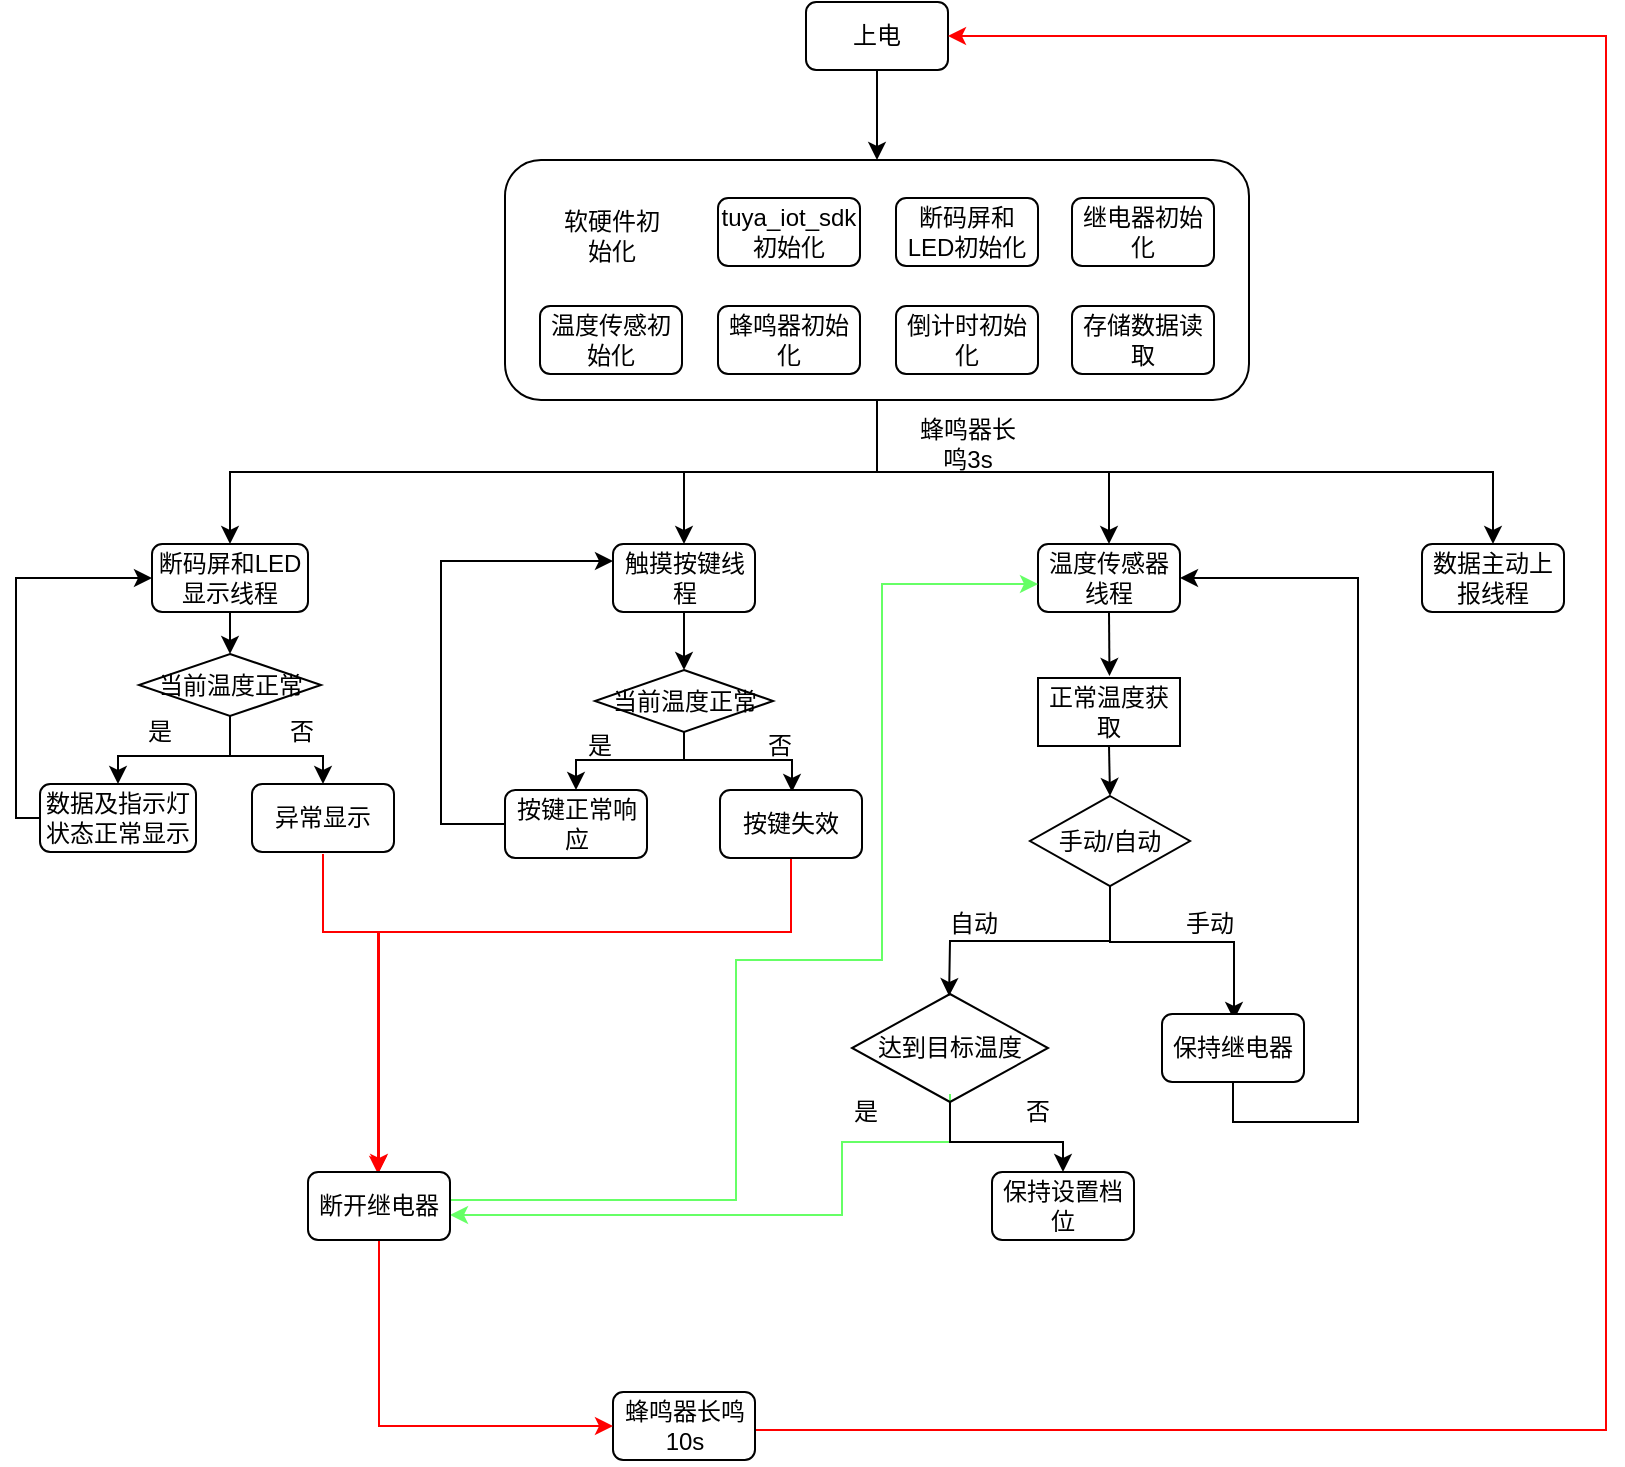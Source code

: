 <mxfile version="16.1.0" type="github">
  <diagram id="3BnJx1z64_xSoNDAaUZk" name="Page-1">
    <mxGraphModel dx="1497" dy="802" grid="0" gridSize="10" guides="1" tooltips="1" connect="1" arrows="1" fold="1" page="1" pageScale="1" pageWidth="827" pageHeight="1169" math="0" shadow="0">
      <root>
        <mxCell id="0" />
        <mxCell id="1" parent="0" />
        <mxCell id="YotC0mz9Mo86BZKjXIZa-32" style="edgeStyle=orthogonalEdgeStyle;rounded=0;orthogonalLoop=1;jettySize=auto;html=1;exitX=0.5;exitY=1;exitDx=0;exitDy=0;entryX=0.5;entryY=0;entryDx=0;entryDy=0;" edge="1" parent="1" source="YotC0mz9Mo86BZKjXIZa-1" target="YotC0mz9Mo86BZKjXIZa-31">
          <mxGeometry relative="1" as="geometry" />
        </mxCell>
        <mxCell id="YotC0mz9Mo86BZKjXIZa-1" value="上电" style="rounded=1;whiteSpace=wrap;html=1;" vertex="1" parent="1">
          <mxGeometry x="409" y="85" width="71" height="34" as="geometry" />
        </mxCell>
        <mxCell id="YotC0mz9Mo86BZKjXIZa-2" value="存储数据读取" style="rounded=1;whiteSpace=wrap;html=1;" vertex="1" parent="1">
          <mxGeometry x="542" y="237" width="71" height="34" as="geometry" />
        </mxCell>
        <mxCell id="YotC0mz9Mo86BZKjXIZa-3" value="继电器初始化" style="rounded=1;whiteSpace=wrap;html=1;" vertex="1" parent="1">
          <mxGeometry x="542" y="183" width="71" height="34" as="geometry" />
        </mxCell>
        <mxCell id="YotC0mz9Mo86BZKjXIZa-4" value="断码屏和LED初始化" style="rounded=1;whiteSpace=wrap;html=1;" vertex="1" parent="1">
          <mxGeometry x="454" y="183" width="71" height="34" as="geometry" />
        </mxCell>
        <mxCell id="YotC0mz9Mo86BZKjXIZa-5" value="温度传感初始化" style="rounded=1;whiteSpace=wrap;html=1;" vertex="1" parent="1">
          <mxGeometry x="276" y="237" width="71" height="34" as="geometry" />
        </mxCell>
        <mxCell id="YotC0mz9Mo86BZKjXIZa-6" value="蜂鸣器初始化" style="rounded=1;whiteSpace=wrap;html=1;" vertex="1" parent="1">
          <mxGeometry x="365" y="237" width="71" height="34" as="geometry" />
        </mxCell>
        <mxCell id="YotC0mz9Mo86BZKjXIZa-7" value="倒计时初始化" style="rounded=1;whiteSpace=wrap;html=1;" vertex="1" parent="1">
          <mxGeometry x="454" y="237" width="71" height="34" as="geometry" />
        </mxCell>
        <mxCell id="YotC0mz9Mo86BZKjXIZa-9" value="tuya_iot_sdk初始化" style="rounded=1;whiteSpace=wrap;html=1;" vertex="1" parent="1">
          <mxGeometry x="365" y="183" width="71" height="34" as="geometry" />
        </mxCell>
        <mxCell id="YotC0mz9Mo86BZKjXIZa-59" value="" style="edgeStyle=orthogonalEdgeStyle;rounded=0;orthogonalLoop=1;jettySize=auto;html=1;strokeColor=#000000;" edge="1" parent="1" source="YotC0mz9Mo86BZKjXIZa-10" target="YotC0mz9Mo86BZKjXIZa-58">
          <mxGeometry relative="1" as="geometry" />
        </mxCell>
        <mxCell id="YotC0mz9Mo86BZKjXIZa-10" value="断码屏和LED显示线程" style="rounded=1;whiteSpace=wrap;html=1;" vertex="1" parent="1">
          <mxGeometry x="82" y="356" width="78" height="34" as="geometry" />
        </mxCell>
        <mxCell id="YotC0mz9Mo86BZKjXIZa-61" value="" style="edgeStyle=orthogonalEdgeStyle;rounded=0;orthogonalLoop=1;jettySize=auto;html=1;strokeColor=#000000;" edge="1" parent="1" source="YotC0mz9Mo86BZKjXIZa-11" target="YotC0mz9Mo86BZKjXIZa-57">
          <mxGeometry relative="1" as="geometry" />
        </mxCell>
        <mxCell id="YotC0mz9Mo86BZKjXIZa-11" value="触摸按键线程" style="rounded=1;whiteSpace=wrap;html=1;" vertex="1" parent="1">
          <mxGeometry x="312.5" y="356" width="71" height="34" as="geometry" />
        </mxCell>
        <mxCell id="YotC0mz9Mo86BZKjXIZa-30" style="edgeStyle=orthogonalEdgeStyle;rounded=0;orthogonalLoop=1;jettySize=auto;html=1;exitX=0.5;exitY=1;exitDx=0;exitDy=0;entryX=0.5;entryY=0;entryDx=0;entryDy=0;" edge="1" parent="1" source="YotC0mz9Mo86BZKjXIZa-12">
          <mxGeometry relative="1" as="geometry">
            <mxPoint x="560.75" y="422" as="targetPoint" />
          </mxGeometry>
        </mxCell>
        <mxCell id="YotC0mz9Mo86BZKjXIZa-12" value="温度传感器线程" style="rounded=1;whiteSpace=wrap;html=1;" vertex="1" parent="1">
          <mxGeometry x="525" y="356" width="71" height="34" as="geometry" />
        </mxCell>
        <mxCell id="YotC0mz9Mo86BZKjXIZa-14" value="软硬件初始化" style="text;html=1;strokeColor=none;fillColor=none;align=center;verticalAlign=middle;whiteSpace=wrap;rounded=0;" vertex="1" parent="1">
          <mxGeometry x="281.5" y="187" width="60" height="30" as="geometry" />
        </mxCell>
        <mxCell id="YotC0mz9Mo86BZKjXIZa-33" style="edgeStyle=orthogonalEdgeStyle;rounded=0;orthogonalLoop=1;jettySize=auto;html=1;exitX=0.5;exitY=1;exitDx=0;exitDy=0;" edge="1" parent="1" source="YotC0mz9Mo86BZKjXIZa-31" target="YotC0mz9Mo86BZKjXIZa-10">
          <mxGeometry relative="1" as="geometry" />
        </mxCell>
        <mxCell id="YotC0mz9Mo86BZKjXIZa-34" style="edgeStyle=orthogonalEdgeStyle;rounded=0;orthogonalLoop=1;jettySize=auto;html=1;exitX=0.5;exitY=1;exitDx=0;exitDy=0;entryX=0.5;entryY=0;entryDx=0;entryDy=0;" edge="1" parent="1" source="YotC0mz9Mo86BZKjXIZa-31" target="YotC0mz9Mo86BZKjXIZa-11">
          <mxGeometry relative="1" as="geometry" />
        </mxCell>
        <mxCell id="YotC0mz9Mo86BZKjXIZa-35" style="edgeStyle=orthogonalEdgeStyle;rounded=0;orthogonalLoop=1;jettySize=auto;html=1;exitX=0.5;exitY=1;exitDx=0;exitDy=0;" edge="1" parent="1" source="YotC0mz9Mo86BZKjXIZa-31" target="YotC0mz9Mo86BZKjXIZa-12">
          <mxGeometry relative="1" as="geometry" />
        </mxCell>
        <mxCell id="YotC0mz9Mo86BZKjXIZa-130" style="edgeStyle=orthogonalEdgeStyle;rounded=0;orthogonalLoop=1;jettySize=auto;html=1;exitX=0.5;exitY=1;exitDx=0;exitDy=0;strokeColor=#000000;" edge="1" parent="1" source="YotC0mz9Mo86BZKjXIZa-31" target="YotC0mz9Mo86BZKjXIZa-55">
          <mxGeometry relative="1" as="geometry" />
        </mxCell>
        <mxCell id="YotC0mz9Mo86BZKjXIZa-31" value="" style="rounded=1;whiteSpace=wrap;html=1;fillColor=none;" vertex="1" parent="1">
          <mxGeometry x="258.5" y="164" width="372" height="120" as="geometry" />
        </mxCell>
        <mxCell id="YotC0mz9Mo86BZKjXIZa-48" style="edgeStyle=orthogonalEdgeStyle;rounded=0;orthogonalLoop=1;jettySize=auto;html=1;entryX=0;entryY=0.5;entryDx=0;entryDy=0;strokeColor=#000000;" edge="1" parent="1" source="YotC0mz9Mo86BZKjXIZa-40" target="YotC0mz9Mo86BZKjXIZa-10">
          <mxGeometry relative="1" as="geometry">
            <Array as="points">
              <mxPoint x="14" y="493" />
              <mxPoint x="14" y="373" />
            </Array>
          </mxGeometry>
        </mxCell>
        <mxCell id="YotC0mz9Mo86BZKjXIZa-40" value="数据及指示灯状态正常显示" style="rounded=1;whiteSpace=wrap;html=1;" vertex="1" parent="1">
          <mxGeometry x="26" y="476" width="78" height="34" as="geometry" />
        </mxCell>
        <mxCell id="YotC0mz9Mo86BZKjXIZa-49" style="edgeStyle=orthogonalEdgeStyle;rounded=0;orthogonalLoop=1;jettySize=auto;html=1;entryX=0;entryY=0.25;entryDx=0;entryDy=0;strokeColor=#000000;" edge="1" parent="1" source="YotC0mz9Mo86BZKjXIZa-43" target="YotC0mz9Mo86BZKjXIZa-11">
          <mxGeometry relative="1" as="geometry">
            <Array as="points">
              <mxPoint x="226.5" y="496" />
              <mxPoint x="226.5" y="365" />
            </Array>
          </mxGeometry>
        </mxCell>
        <mxCell id="YotC0mz9Mo86BZKjXIZa-43" value="按键正常响应" style="rounded=1;whiteSpace=wrap;html=1;" vertex="1" parent="1">
          <mxGeometry x="258.5" y="479" width="71" height="34" as="geometry" />
        </mxCell>
        <mxCell id="YotC0mz9Mo86BZKjXIZa-55" value="数据主动上报线程" style="rounded=1;whiteSpace=wrap;html=1;" vertex="1" parent="1">
          <mxGeometry x="717" y="356" width="71" height="34" as="geometry" />
        </mxCell>
        <mxCell id="YotC0mz9Mo86BZKjXIZa-62" style="edgeStyle=orthogonalEdgeStyle;rounded=0;orthogonalLoop=1;jettySize=auto;html=1;exitX=0.5;exitY=1;exitDx=0;exitDy=0;entryX=0.5;entryY=0;entryDx=0;entryDy=0;strokeColor=#000000;" edge="1" parent="1" source="YotC0mz9Mo86BZKjXIZa-57" target="YotC0mz9Mo86BZKjXIZa-43">
          <mxGeometry relative="1" as="geometry">
            <Array as="points">
              <mxPoint x="348" y="464" />
              <mxPoint x="294" y="464" />
            </Array>
          </mxGeometry>
        </mxCell>
        <mxCell id="YotC0mz9Mo86BZKjXIZa-68" style="edgeStyle=orthogonalEdgeStyle;rounded=0;orthogonalLoop=1;jettySize=auto;html=1;exitX=0.5;exitY=1;exitDx=0;exitDy=0;strokeColor=#000000;" edge="1" parent="1">
          <mxGeometry relative="1" as="geometry">
            <mxPoint x="348" y="451" as="sourcePoint" />
            <mxPoint x="402" y="480" as="targetPoint" />
            <Array as="points">
              <mxPoint x="348" y="464" />
              <mxPoint x="402" y="464" />
            </Array>
          </mxGeometry>
        </mxCell>
        <mxCell id="YotC0mz9Mo86BZKjXIZa-57" value="当前温度正常" style="rhombus;whiteSpace=wrap;html=1;fillColor=none;" vertex="1" parent="1">
          <mxGeometry x="303.5" y="419" width="89" height="31" as="geometry" />
        </mxCell>
        <mxCell id="YotC0mz9Mo86BZKjXIZa-60" style="edgeStyle=orthogonalEdgeStyle;rounded=0;orthogonalLoop=1;jettySize=auto;html=1;exitX=0.5;exitY=1;exitDx=0;exitDy=0;strokeColor=#000000;" edge="1" parent="1" source="YotC0mz9Mo86BZKjXIZa-58" target="YotC0mz9Mo86BZKjXIZa-40">
          <mxGeometry relative="1" as="geometry" />
        </mxCell>
        <mxCell id="YotC0mz9Mo86BZKjXIZa-67" style="edgeStyle=orthogonalEdgeStyle;rounded=0;orthogonalLoop=1;jettySize=auto;html=1;exitX=0.5;exitY=1;exitDx=0;exitDy=0;strokeColor=#000000;" edge="1" parent="1" source="YotC0mz9Mo86BZKjXIZa-58" target="YotC0mz9Mo86BZKjXIZa-65">
          <mxGeometry relative="1" as="geometry" />
        </mxCell>
        <mxCell id="YotC0mz9Mo86BZKjXIZa-58" value="当前温度正常" style="rhombus;whiteSpace=wrap;html=1;fillColor=none;" vertex="1" parent="1">
          <mxGeometry x="75.5" y="411" width="91" height="31" as="geometry" />
        </mxCell>
        <mxCell id="YotC0mz9Mo86BZKjXIZa-63" value="是" style="text;html=1;strokeColor=none;fillColor=none;align=center;verticalAlign=middle;whiteSpace=wrap;rounded=0;" vertex="1" parent="1">
          <mxGeometry x="56" y="435" width="60" height="30" as="geometry" />
        </mxCell>
        <mxCell id="YotC0mz9Mo86BZKjXIZa-64" value="是" style="text;html=1;strokeColor=none;fillColor=none;align=center;verticalAlign=middle;whiteSpace=wrap;rounded=0;" vertex="1" parent="1">
          <mxGeometry x="276" y="442" width="60" height="30" as="geometry" />
        </mxCell>
        <mxCell id="YotC0mz9Mo86BZKjXIZa-125" style="edgeStyle=orthogonalEdgeStyle;rounded=0;orthogonalLoop=1;jettySize=auto;html=1;exitX=0.5;exitY=1;exitDx=0;exitDy=0;strokeColor=#FF0000;" edge="1" parent="1">
          <mxGeometry relative="1" as="geometry">
            <mxPoint x="167.5" y="511" as="sourcePoint" />
            <mxPoint x="195" y="671" as="targetPoint" />
            <Array as="points">
              <mxPoint x="167" y="550" />
              <mxPoint x="195" y="550" />
            </Array>
          </mxGeometry>
        </mxCell>
        <mxCell id="YotC0mz9Mo86BZKjXIZa-65" value="异常显示" style="rounded=1;whiteSpace=wrap;html=1;" vertex="1" parent="1">
          <mxGeometry x="132" y="476" width="71" height="34" as="geometry" />
        </mxCell>
        <mxCell id="YotC0mz9Mo86BZKjXIZa-126" style="edgeStyle=orthogonalEdgeStyle;rounded=0;orthogonalLoop=1;jettySize=auto;html=1;exitX=0.5;exitY=1;exitDx=0;exitDy=0;entryX=0.5;entryY=0;entryDx=0;entryDy=0;strokeColor=#FF0000;" edge="1" parent="1" source="YotC0mz9Mo86BZKjXIZa-66" target="YotC0mz9Mo86BZKjXIZa-124">
          <mxGeometry relative="1" as="geometry">
            <Array as="points">
              <mxPoint x="401" y="550" />
              <mxPoint x="195" y="550" />
            </Array>
          </mxGeometry>
        </mxCell>
        <mxCell id="YotC0mz9Mo86BZKjXIZa-66" value="按键失效" style="rounded=1;whiteSpace=wrap;html=1;" vertex="1" parent="1">
          <mxGeometry x="366" y="479" width="71" height="34" as="geometry" />
        </mxCell>
        <mxCell id="YotC0mz9Mo86BZKjXIZa-69" value="否" style="text;html=1;strokeColor=none;fillColor=none;align=center;verticalAlign=middle;whiteSpace=wrap;rounded=0;" vertex="1" parent="1">
          <mxGeometry x="127" y="435" width="60" height="30" as="geometry" />
        </mxCell>
        <mxCell id="YotC0mz9Mo86BZKjXIZa-111" style="edgeStyle=orthogonalEdgeStyle;rounded=0;orthogonalLoop=1;jettySize=auto;html=1;exitX=0.5;exitY=1;exitDx=0;exitDy=0;entryX=0.5;entryY=0;entryDx=0;entryDy=0;strokeColor=#000000;" edge="1" parent="1" source="YotC0mz9Mo86BZKjXIZa-72" target="YotC0mz9Mo86BZKjXIZa-89">
          <mxGeometry relative="1" as="geometry" />
        </mxCell>
        <mxCell id="YotC0mz9Mo86BZKjXIZa-72" value="正常温度获取" style="rounded=0;whiteSpace=wrap;html=1;glass=0;shadow=0;sketch=0;" vertex="1" parent="1">
          <mxGeometry x="525" y="423" width="71" height="34" as="geometry" />
        </mxCell>
        <mxCell id="YotC0mz9Mo86BZKjXIZa-85" value="蜂鸣器长鸣3s" style="text;html=1;strokeColor=none;fillColor=none;align=center;verticalAlign=middle;whiteSpace=wrap;rounded=0;" vertex="1" parent="1">
          <mxGeometry x="459.5" y="291" width="60" height="30" as="geometry" />
        </mxCell>
        <mxCell id="YotC0mz9Mo86BZKjXIZa-129" style="edgeStyle=orthogonalEdgeStyle;rounded=0;orthogonalLoop=1;jettySize=auto;html=1;exitX=1;exitY=0.5;exitDx=0;exitDy=0;strokeColor=#FF0000;" edge="1" parent="1">
          <mxGeometry relative="1" as="geometry">
            <mxPoint x="383.5" y="808.0" as="sourcePoint" />
            <mxPoint x="480" y="102" as="targetPoint" />
            <Array as="points">
              <mxPoint x="384" y="799" />
              <mxPoint x="809" y="799" />
              <mxPoint x="809" y="102" />
            </Array>
          </mxGeometry>
        </mxCell>
        <mxCell id="YotC0mz9Mo86BZKjXIZa-86" value="蜂鸣器长鸣10s" style="rounded=1;whiteSpace=wrap;html=1;" vertex="1" parent="1">
          <mxGeometry x="312.5" y="780" width="71" height="34" as="geometry" />
        </mxCell>
        <mxCell id="YotC0mz9Mo86BZKjXIZa-112" style="edgeStyle=orthogonalEdgeStyle;rounded=0;orthogonalLoop=1;jettySize=auto;html=1;exitX=0.5;exitY=1;exitDx=0;exitDy=0;strokeColor=#000000;" edge="1" parent="1" source="YotC0mz9Mo86BZKjXIZa-89">
          <mxGeometry relative="1" as="geometry">
            <mxPoint x="480.538" y="582" as="targetPoint" />
          </mxGeometry>
        </mxCell>
        <mxCell id="YotC0mz9Mo86BZKjXIZa-116" style="edgeStyle=orthogonalEdgeStyle;rounded=0;orthogonalLoop=1;jettySize=auto;html=1;exitX=0.5;exitY=1;exitDx=0;exitDy=0;strokeColor=#000000;" edge="1" parent="1">
          <mxGeometry relative="1" as="geometry">
            <mxPoint x="561.0" y="530" as="sourcePoint" />
            <mxPoint x="623" y="594" as="targetPoint" />
            <Array as="points">
              <mxPoint x="561" y="555" />
              <mxPoint x="623" y="555" />
            </Array>
          </mxGeometry>
        </mxCell>
        <mxCell id="YotC0mz9Mo86BZKjXIZa-89" value="手动/自动" style="rhombus;whiteSpace=wrap;html=1;fillColor=none;" vertex="1" parent="1">
          <mxGeometry x="521" y="482" width="80" height="45" as="geometry" />
        </mxCell>
        <mxCell id="YotC0mz9Mo86BZKjXIZa-97" value="自动" style="text;html=1;strokeColor=none;fillColor=none;align=center;verticalAlign=middle;whiteSpace=wrap;rounded=0;" vertex="1" parent="1">
          <mxGeometry x="463" y="531" width="60" height="30" as="geometry" />
        </mxCell>
        <mxCell id="YotC0mz9Mo86BZKjXIZa-107" style="edgeStyle=orthogonalEdgeStyle;rounded=0;orthogonalLoop=1;jettySize=auto;html=1;exitX=0.5;exitY=1;exitDx=0;exitDy=0;entryX=1;entryY=0.75;entryDx=0;entryDy=0;strokeColor=#66FF66;" edge="1" parent="1">
          <mxGeometry relative="1" as="geometry">
            <mxPoint x="481.0" y="631.0" as="sourcePoint" />
            <mxPoint x="231" y="691.5" as="targetPoint" />
            <Array as="points">
              <mxPoint x="481" y="655" />
              <mxPoint x="427" y="655" />
              <mxPoint x="427" y="692" />
            </Array>
          </mxGeometry>
        </mxCell>
        <mxCell id="YotC0mz9Mo86BZKjXIZa-120" style="edgeStyle=orthogonalEdgeStyle;rounded=0;orthogonalLoop=1;jettySize=auto;html=1;exitX=0.5;exitY=1;exitDx=0;exitDy=0;entryX=0.5;entryY=0;entryDx=0;entryDy=0;strokeColor=#000000;" edge="1" parent="1" source="YotC0mz9Mo86BZKjXIZa-100" target="YotC0mz9Mo86BZKjXIZa-119">
          <mxGeometry relative="1" as="geometry" />
        </mxCell>
        <mxCell id="YotC0mz9Mo86BZKjXIZa-100" value="达到目标温度" style="rhombus;whiteSpace=wrap;html=1;fillColor=none;" vertex="1" parent="1">
          <mxGeometry x="432" y="581" width="98" height="54" as="geometry" />
        </mxCell>
        <mxCell id="YotC0mz9Mo86BZKjXIZa-121" style="edgeStyle=orthogonalEdgeStyle;rounded=0;orthogonalLoop=1;jettySize=auto;html=1;strokeColor=#66FF66;" edge="1" parent="1" source="YotC0mz9Mo86BZKjXIZa-124">
          <mxGeometry relative="1" as="geometry">
            <mxPoint x="395" y="684" as="sourcePoint" />
            <mxPoint x="525" y="376" as="targetPoint" />
            <Array as="points">
              <mxPoint x="374" y="684" />
              <mxPoint x="374" y="564" />
              <mxPoint x="447" y="564" />
              <mxPoint x="447" y="376" />
              <mxPoint x="525" y="376" />
            </Array>
          </mxGeometry>
        </mxCell>
        <mxCell id="YotC0mz9Mo86BZKjXIZa-108" value="是" style="text;html=1;strokeColor=none;fillColor=none;align=center;verticalAlign=middle;whiteSpace=wrap;rounded=0;" vertex="1" parent="1">
          <mxGeometry x="409" y="625" width="60" height="30" as="geometry" />
        </mxCell>
        <mxCell id="YotC0mz9Mo86BZKjXIZa-137" style="edgeStyle=orthogonalEdgeStyle;rounded=0;orthogonalLoop=1;jettySize=auto;html=1;exitX=0.5;exitY=1;exitDx=0;exitDy=0;entryX=1;entryY=0.5;entryDx=0;entryDy=0;strokeColor=#000000;" edge="1" parent="1" source="YotC0mz9Mo86BZKjXIZa-115" target="YotC0mz9Mo86BZKjXIZa-12">
          <mxGeometry relative="1" as="geometry">
            <Array as="points">
              <mxPoint x="622" y="645" />
              <mxPoint x="685" y="645" />
              <mxPoint x="685" y="373" />
            </Array>
          </mxGeometry>
        </mxCell>
        <mxCell id="YotC0mz9Mo86BZKjXIZa-115" value="保持继电器" style="rounded=1;whiteSpace=wrap;html=1;" vertex="1" parent="1">
          <mxGeometry x="587" y="591" width="71" height="34" as="geometry" />
        </mxCell>
        <mxCell id="YotC0mz9Mo86BZKjXIZa-117" value="手动" style="text;html=1;strokeColor=none;fillColor=none;align=center;verticalAlign=middle;whiteSpace=wrap;rounded=0;" vertex="1" parent="1">
          <mxGeometry x="581" y="531" width="60" height="30" as="geometry" />
        </mxCell>
        <mxCell id="YotC0mz9Mo86BZKjXIZa-119" value="保持设置档位" style="rounded=1;whiteSpace=wrap;html=1;" vertex="1" parent="1">
          <mxGeometry x="502" y="670" width="71" height="34" as="geometry" />
        </mxCell>
        <mxCell id="YotC0mz9Mo86BZKjXIZa-127" style="edgeStyle=orthogonalEdgeStyle;rounded=0;orthogonalLoop=1;jettySize=auto;html=1;exitX=0.5;exitY=1;exitDx=0;exitDy=0;entryX=0;entryY=0.5;entryDx=0;entryDy=0;strokeColor=#FF0000;" edge="1" parent="1" source="YotC0mz9Mo86BZKjXIZa-124" target="YotC0mz9Mo86BZKjXIZa-86">
          <mxGeometry relative="1" as="geometry" />
        </mxCell>
        <mxCell id="YotC0mz9Mo86BZKjXIZa-124" value="断开继电器" style="rounded=1;whiteSpace=wrap;html=1;" vertex="1" parent="1">
          <mxGeometry x="160" y="670" width="71" height="34" as="geometry" />
        </mxCell>
        <mxCell id="YotC0mz9Mo86BZKjXIZa-131" value="否" style="text;html=1;strokeColor=none;fillColor=none;align=center;verticalAlign=middle;whiteSpace=wrap;rounded=0;" vertex="1" parent="1">
          <mxGeometry x="366" y="442" width="60" height="30" as="geometry" />
        </mxCell>
        <mxCell id="YotC0mz9Mo86BZKjXIZa-136" value="否" style="text;html=1;strokeColor=none;fillColor=none;align=center;verticalAlign=middle;whiteSpace=wrap;rounded=0;" vertex="1" parent="1">
          <mxGeometry x="495" y="625" width="60" height="30" as="geometry" />
        </mxCell>
      </root>
    </mxGraphModel>
  </diagram>
</mxfile>
